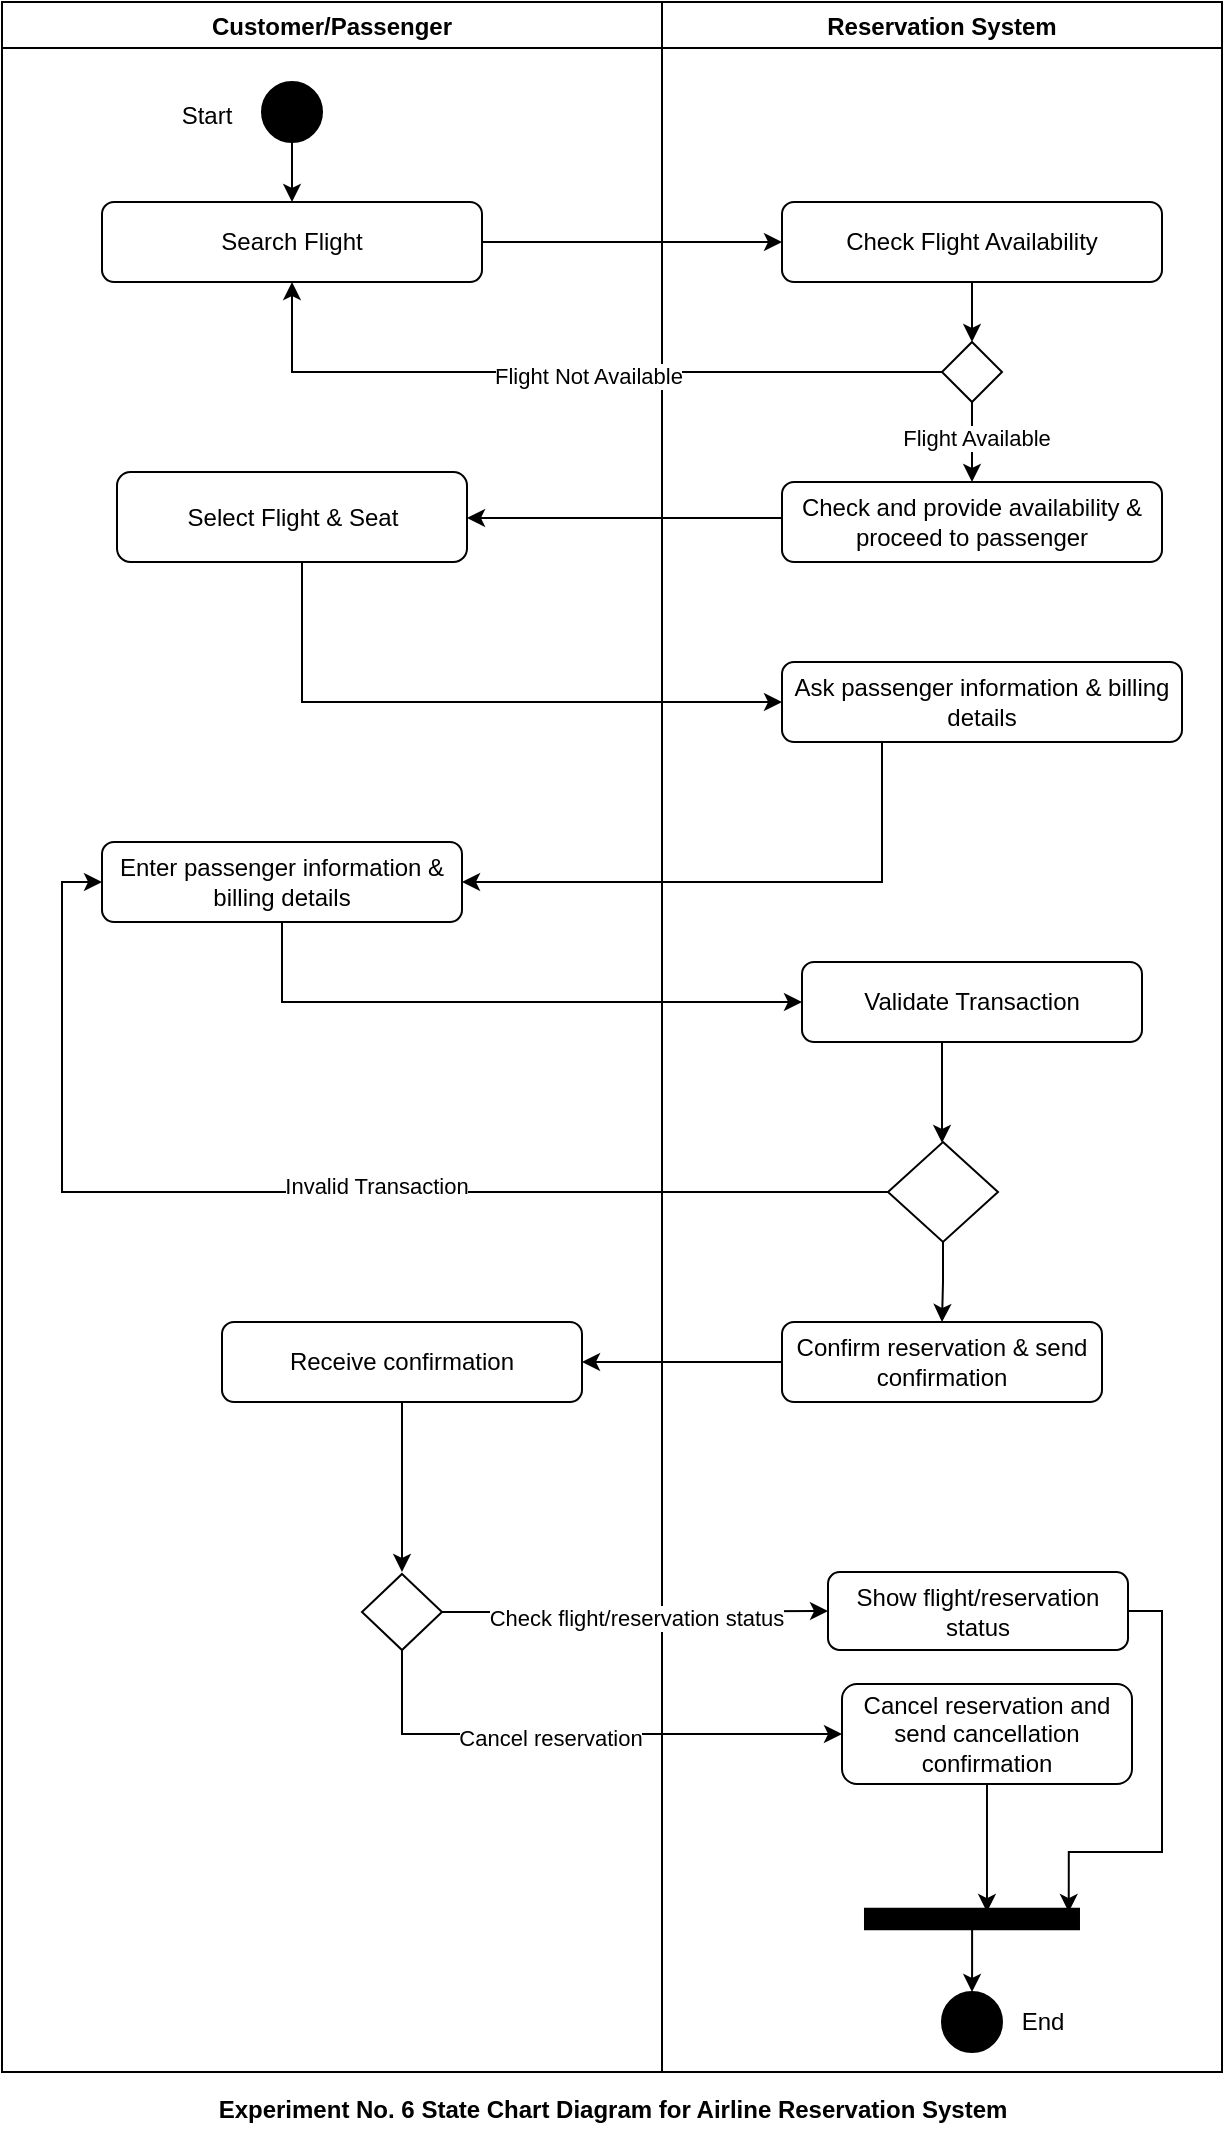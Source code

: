 <mxfile version="23.1.5" type="device">
  <diagram name="Page-1" id="3BQskDuWwQsD2KUbw-yu">
    <mxGraphModel dx="1034" dy="511" grid="1" gridSize="10" guides="1" tooltips="1" connect="1" arrows="1" fold="1" page="1" pageScale="1" pageWidth="850" pageHeight="1100" math="0" shadow="0">
      <root>
        <mxCell id="0" />
        <mxCell id="1" parent="0" />
        <mxCell id="dBVq02E3W2V9HeDWZuXg-1" value="Customer/Passenger" style="swimlane;" parent="1" vertex="1">
          <mxGeometry x="120" y="25" width="330" height="1035" as="geometry" />
        </mxCell>
        <mxCell id="dBVq02E3W2V9HeDWZuXg-4" value="Search Flight" style="rounded=1;whiteSpace=wrap;html=1;" parent="dBVq02E3W2V9HeDWZuXg-1" vertex="1">
          <mxGeometry x="50" y="100" width="190" height="40" as="geometry" />
        </mxCell>
        <mxCell id="UDyY4uNyerWd_2Da2gZf-1" style="edgeStyle=orthogonalEdgeStyle;rounded=0;orthogonalLoop=1;jettySize=auto;html=1;" parent="dBVq02E3W2V9HeDWZuXg-1" source="dBVq02E3W2V9HeDWZuXg-5" target="dBVq02E3W2V9HeDWZuXg-4" edge="1">
          <mxGeometry relative="1" as="geometry" />
        </mxCell>
        <mxCell id="dBVq02E3W2V9HeDWZuXg-5" value="" style="ellipse;fillColor=strokeColor;html=1;" parent="dBVq02E3W2V9HeDWZuXg-1" vertex="1">
          <mxGeometry x="130" y="40" width="30" height="30" as="geometry" />
        </mxCell>
        <mxCell id="dBVq02E3W2V9HeDWZuXg-18" value="Select Flight &amp;amp; Seat" style="whiteSpace=wrap;html=1;rounded=1;shadow=0;glass=0;" parent="dBVq02E3W2V9HeDWZuXg-1" vertex="1">
          <mxGeometry x="57.5" y="235" width="175" height="45" as="geometry" />
        </mxCell>
        <mxCell id="dBVq02E3W2V9HeDWZuXg-22" value="Enter passenger information &amp;amp; billing details" style="whiteSpace=wrap;html=1;rounded=1;shadow=0;glass=0;" parent="dBVq02E3W2V9HeDWZuXg-1" vertex="1">
          <mxGeometry x="50" y="420" width="180" height="40" as="geometry" />
        </mxCell>
        <mxCell id="dBVq02E3W2V9HeDWZuXg-42" value="" style="rhombus;whiteSpace=wrap;html=1;" parent="dBVq02E3W2V9HeDWZuXg-1" vertex="1">
          <mxGeometry x="180" y="786" width="40" height="38" as="geometry" />
        </mxCell>
        <mxCell id="dBVq02E3W2V9HeDWZuXg-62" value="Start" style="text;html=1;align=center;verticalAlign=middle;resizable=0;points=[];autosize=1;strokeColor=none;fillColor=none;" parent="dBVq02E3W2V9HeDWZuXg-1" vertex="1">
          <mxGeometry x="77" y="42" width="50" height="30" as="geometry" />
        </mxCell>
        <mxCell id="dBVq02E3W2V9HeDWZuXg-2" value="Reservation System" style="swimlane;" parent="1" vertex="1">
          <mxGeometry x="450" y="25" width="280" height="1035" as="geometry" />
        </mxCell>
        <mxCell id="dBVq02E3W2V9HeDWZuXg-10" style="edgeStyle=orthogonalEdgeStyle;rounded=0;orthogonalLoop=1;jettySize=auto;html=1;entryX=0.5;entryY=0;entryDx=0;entryDy=0;" parent="dBVq02E3W2V9HeDWZuXg-2" source="dBVq02E3W2V9HeDWZuXg-7" target="dBVq02E3W2V9HeDWZuXg-9" edge="1">
          <mxGeometry relative="1" as="geometry" />
        </mxCell>
        <mxCell id="dBVq02E3W2V9HeDWZuXg-7" value="Check Flight Availability" style="rounded=1;whiteSpace=wrap;html=1;shadow=0;glass=0;" parent="dBVq02E3W2V9HeDWZuXg-2" vertex="1">
          <mxGeometry x="60" y="100" width="190" height="40" as="geometry" />
        </mxCell>
        <mxCell id="dBVq02E3W2V9HeDWZuXg-14" style="edgeStyle=orthogonalEdgeStyle;rounded=0;orthogonalLoop=1;jettySize=auto;html=1;" parent="dBVq02E3W2V9HeDWZuXg-2" source="dBVq02E3W2V9HeDWZuXg-9" edge="1">
          <mxGeometry relative="1" as="geometry">
            <mxPoint x="155" y="240" as="targetPoint" />
          </mxGeometry>
        </mxCell>
        <mxCell id="dBVq02E3W2V9HeDWZuXg-16" value="Flight Available" style="edgeLabel;html=1;align=center;verticalAlign=middle;resizable=0;points=[];" parent="dBVq02E3W2V9HeDWZuXg-14" vertex="1" connectable="0">
          <mxGeometry x="-0.111" y="2" relative="1" as="geometry">
            <mxPoint as="offset" />
          </mxGeometry>
        </mxCell>
        <mxCell id="dBVq02E3W2V9HeDWZuXg-9" value="" style="rhombus;" parent="dBVq02E3W2V9HeDWZuXg-2" vertex="1">
          <mxGeometry x="140" y="170" width="30" height="30" as="geometry" />
        </mxCell>
        <mxCell id="dBVq02E3W2V9HeDWZuXg-15" value="Check and provide availability &amp;amp; proceed to passenger" style="rounded=1;whiteSpace=wrap;html=1;shadow=0;glass=0;" parent="dBVq02E3W2V9HeDWZuXg-2" vertex="1">
          <mxGeometry x="60" y="240" width="190" height="40" as="geometry" />
        </mxCell>
        <mxCell id="dBVq02E3W2V9HeDWZuXg-20" value="Ask passenger information &amp;amp; billing details" style="whiteSpace=wrap;html=1;rounded=1;shadow=0;glass=0;" parent="dBVq02E3W2V9HeDWZuXg-2" vertex="1">
          <mxGeometry x="60" y="330" width="200" height="40" as="geometry" />
        </mxCell>
        <mxCell id="dBVq02E3W2V9HeDWZuXg-28" value="" style="edgeStyle=orthogonalEdgeStyle;rounded=0;orthogonalLoop=1;jettySize=auto;html=1;" parent="dBVq02E3W2V9HeDWZuXg-2" source="dBVq02E3W2V9HeDWZuXg-24" target="dBVq02E3W2V9HeDWZuXg-27" edge="1">
          <mxGeometry relative="1" as="geometry">
            <Array as="points">
              <mxPoint x="140" y="560" />
              <mxPoint x="140" y="560" />
            </Array>
          </mxGeometry>
        </mxCell>
        <mxCell id="dBVq02E3W2V9HeDWZuXg-24" value="Validate Transaction" style="whiteSpace=wrap;html=1;rounded=1;shadow=0;glass=0;" parent="dBVq02E3W2V9HeDWZuXg-2" vertex="1">
          <mxGeometry x="70" y="480" width="170" height="40" as="geometry" />
        </mxCell>
        <mxCell id="dBVq02E3W2V9HeDWZuXg-32" value="" style="edgeStyle=orthogonalEdgeStyle;rounded=0;orthogonalLoop=1;jettySize=auto;html=1;" parent="dBVq02E3W2V9HeDWZuXg-2" source="dBVq02E3W2V9HeDWZuXg-27" target="dBVq02E3W2V9HeDWZuXg-31" edge="1">
          <mxGeometry relative="1" as="geometry" />
        </mxCell>
        <mxCell id="dBVq02E3W2V9HeDWZuXg-27" value="" style="rhombus;whiteSpace=wrap;html=1;rounded=0;shadow=0;glass=0;" parent="dBVq02E3W2V9HeDWZuXg-2" vertex="1">
          <mxGeometry x="113" y="570" width="55" height="50" as="geometry" />
        </mxCell>
        <mxCell id="dBVq02E3W2V9HeDWZuXg-35" value="" style="edgeStyle=orthogonalEdgeStyle;rounded=0;orthogonalLoop=1;jettySize=auto;html=1;" parent="dBVq02E3W2V9HeDWZuXg-2" source="dBVq02E3W2V9HeDWZuXg-31" target="dBVq02E3W2V9HeDWZuXg-34" edge="1">
          <mxGeometry relative="1" as="geometry" />
        </mxCell>
        <mxCell id="dBVq02E3W2V9HeDWZuXg-31" value="Confirm reservation &amp;amp; send confirmation" style="whiteSpace=wrap;html=1;rounded=1;shadow=0;glass=0;" parent="dBVq02E3W2V9HeDWZuXg-2" vertex="1">
          <mxGeometry x="60" y="660" width="160" height="40" as="geometry" />
        </mxCell>
        <mxCell id="dBVq02E3W2V9HeDWZuXg-34" value="Receive confirmation" style="whiteSpace=wrap;html=1;rounded=1;shadow=0;glass=0;" parent="dBVq02E3W2V9HeDWZuXg-2" vertex="1">
          <mxGeometry x="-220" y="660" width="180" height="40" as="geometry" />
        </mxCell>
        <mxCell id="dBVq02E3W2V9HeDWZuXg-44" value="Show flight/reservation status" style="whiteSpace=wrap;html=1;rounded=1;" parent="dBVq02E3W2V9HeDWZuXg-2" vertex="1">
          <mxGeometry x="83" y="785" width="150" height="39" as="geometry" />
        </mxCell>
        <mxCell id="dBVq02E3W2V9HeDWZuXg-46" value="Cancel reservation and send cancellation confirmation" style="whiteSpace=wrap;html=1;rounded=1;" parent="dBVq02E3W2V9HeDWZuXg-2" vertex="1">
          <mxGeometry x="90" y="841" width="145" height="50" as="geometry" />
        </mxCell>
        <mxCell id="dBVq02E3W2V9HeDWZuXg-57" value="" style="html=1;points=[];perimeter=orthogonalPerimeter;fillColor=strokeColor;rotation=-90;" parent="dBVq02E3W2V9HeDWZuXg-2" vertex="1">
          <mxGeometry x="149.87" y="905" width="10.25" height="107" as="geometry" />
        </mxCell>
        <mxCell id="dBVq02E3W2V9HeDWZuXg-58" style="edgeStyle=orthogonalEdgeStyle;rounded=0;orthogonalLoop=1;jettySize=auto;html=1;entryX=0.841;entryY=0.57;entryDx=0;entryDy=0;entryPerimeter=0;" parent="dBVq02E3W2V9HeDWZuXg-2" source="dBVq02E3W2V9HeDWZuXg-46" target="dBVq02E3W2V9HeDWZuXg-57" edge="1">
          <mxGeometry relative="1" as="geometry" />
        </mxCell>
        <mxCell id="dBVq02E3W2V9HeDWZuXg-59" style="edgeStyle=orthogonalEdgeStyle;rounded=0;orthogonalLoop=1;jettySize=auto;html=1;entryX=0.841;entryY=0.952;entryDx=0;entryDy=0;entryPerimeter=0;" parent="dBVq02E3W2V9HeDWZuXg-2" source="dBVq02E3W2V9HeDWZuXg-44" target="dBVq02E3W2V9HeDWZuXg-57" edge="1">
          <mxGeometry relative="1" as="geometry">
            <Array as="points">
              <mxPoint x="250" y="805" />
              <mxPoint x="250" y="925" />
              <mxPoint x="203" y="925" />
            </Array>
          </mxGeometry>
        </mxCell>
        <mxCell id="dBVq02E3W2V9HeDWZuXg-60" value="" style="ellipse;whiteSpace=wrap;html=1;fillColor=strokeColor;" parent="dBVq02E3W2V9HeDWZuXg-2" vertex="1">
          <mxGeometry x="140" y="995" width="30" height="30" as="geometry" />
        </mxCell>
        <mxCell id="dBVq02E3W2V9HeDWZuXg-61" value="" style="edgeStyle=orthogonalEdgeStyle;rounded=0;orthogonalLoop=1;jettySize=auto;html=1;" parent="dBVq02E3W2V9HeDWZuXg-2" source="dBVq02E3W2V9HeDWZuXg-57" target="dBVq02E3W2V9HeDWZuXg-60" edge="1">
          <mxGeometry relative="1" as="geometry" />
        </mxCell>
        <mxCell id="dBVq02E3W2V9HeDWZuXg-64" value="End" style="text;html=1;align=center;verticalAlign=middle;resizable=0;points=[];autosize=1;strokeColor=none;fillColor=none;" parent="dBVq02E3W2V9HeDWZuXg-2" vertex="1">
          <mxGeometry x="170" y="995" width="40" height="30" as="geometry" />
        </mxCell>
        <mxCell id="dBVq02E3W2V9HeDWZuXg-12" style="edgeStyle=orthogonalEdgeStyle;rounded=0;orthogonalLoop=1;jettySize=auto;html=1;entryX=0.5;entryY=1;entryDx=0;entryDy=0;" parent="1" source="dBVq02E3W2V9HeDWZuXg-9" target="dBVq02E3W2V9HeDWZuXg-4" edge="1">
          <mxGeometry relative="1" as="geometry" />
        </mxCell>
        <mxCell id="dBVq02E3W2V9HeDWZuXg-13" value="Flight Not Available" style="edgeLabel;html=1;align=center;verticalAlign=middle;resizable=0;points=[];" parent="dBVq02E3W2V9HeDWZuXg-12" vertex="1" connectable="0">
          <mxGeometry x="-0.042" y="2" relative="1" as="geometry">
            <mxPoint as="offset" />
          </mxGeometry>
        </mxCell>
        <mxCell id="dBVq02E3W2V9HeDWZuXg-19" value="" style="edgeStyle=orthogonalEdgeStyle;rounded=0;orthogonalLoop=1;jettySize=auto;html=1;" parent="1" source="dBVq02E3W2V9HeDWZuXg-15" target="dBVq02E3W2V9HeDWZuXg-18" edge="1">
          <mxGeometry relative="1" as="geometry">
            <Array as="points">
              <mxPoint x="410" y="283" />
              <mxPoint x="410" y="283" />
            </Array>
          </mxGeometry>
        </mxCell>
        <mxCell id="dBVq02E3W2V9HeDWZuXg-21" value="" style="edgeStyle=orthogonalEdgeStyle;rounded=0;orthogonalLoop=1;jettySize=auto;html=1;" parent="1" source="dBVq02E3W2V9HeDWZuXg-18" target="dBVq02E3W2V9HeDWZuXg-20" edge="1">
          <mxGeometry relative="1" as="geometry">
            <Array as="points">
              <mxPoint x="270" y="375" />
            </Array>
          </mxGeometry>
        </mxCell>
        <mxCell id="dBVq02E3W2V9HeDWZuXg-23" value="" style="edgeStyle=orthogonalEdgeStyle;rounded=0;orthogonalLoop=1;jettySize=auto;html=1;" parent="1" source="dBVq02E3W2V9HeDWZuXg-20" target="dBVq02E3W2V9HeDWZuXg-22" edge="1">
          <mxGeometry relative="1" as="geometry">
            <Array as="points">
              <mxPoint x="560" y="465" />
            </Array>
          </mxGeometry>
        </mxCell>
        <mxCell id="dBVq02E3W2V9HeDWZuXg-25" value="" style="edgeStyle=orthogonalEdgeStyle;rounded=0;orthogonalLoop=1;jettySize=auto;html=1;" parent="1" source="dBVq02E3W2V9HeDWZuXg-22" target="dBVq02E3W2V9HeDWZuXg-24" edge="1">
          <mxGeometry relative="1" as="geometry">
            <Array as="points">
              <mxPoint x="260" y="525" />
            </Array>
          </mxGeometry>
        </mxCell>
        <mxCell id="dBVq02E3W2V9HeDWZuXg-29" style="edgeStyle=orthogonalEdgeStyle;rounded=0;orthogonalLoop=1;jettySize=auto;html=1;entryX=0;entryY=0.5;entryDx=0;entryDy=0;" parent="1" source="dBVq02E3W2V9HeDWZuXg-27" target="dBVq02E3W2V9HeDWZuXg-22" edge="1">
          <mxGeometry relative="1" as="geometry" />
        </mxCell>
        <mxCell id="dBVq02E3W2V9HeDWZuXg-30" value="Invalid Transaction" style="edgeLabel;html=1;align=center;verticalAlign=middle;resizable=0;points=[];" parent="dBVq02E3W2V9HeDWZuXg-29" vertex="1" connectable="0">
          <mxGeometry x="-0.13" y="-3" relative="1" as="geometry">
            <mxPoint as="offset" />
          </mxGeometry>
        </mxCell>
        <mxCell id="dBVq02E3W2V9HeDWZuXg-37" value="" style="edgeStyle=orthogonalEdgeStyle;rounded=0;orthogonalLoop=1;jettySize=auto;html=1;" parent="1" source="dBVq02E3W2V9HeDWZuXg-34" edge="1">
          <mxGeometry relative="1" as="geometry">
            <mxPoint x="320" y="810" as="targetPoint" />
          </mxGeometry>
        </mxCell>
        <mxCell id="dBVq02E3W2V9HeDWZuXg-47" value="" style="edgeStyle=orthogonalEdgeStyle;rounded=0;orthogonalLoop=1;jettySize=auto;html=1;" parent="1" source="dBVq02E3W2V9HeDWZuXg-42" target="dBVq02E3W2V9HeDWZuXg-46" edge="1">
          <mxGeometry relative="1" as="geometry">
            <Array as="points">
              <mxPoint x="320" y="891" />
            </Array>
          </mxGeometry>
        </mxCell>
        <mxCell id="dBVq02E3W2V9HeDWZuXg-49" value="Cancel reservation" style="edgeLabel;html=1;align=center;verticalAlign=middle;resizable=0;points=[];" parent="dBVq02E3W2V9HeDWZuXg-47" vertex="1" connectable="0">
          <mxGeometry x="-0.119" y="-2" relative="1" as="geometry">
            <mxPoint as="offset" />
          </mxGeometry>
        </mxCell>
        <mxCell id="dBVq02E3W2V9HeDWZuXg-53" style="edgeStyle=orthogonalEdgeStyle;rounded=0;orthogonalLoop=1;jettySize=auto;html=1;entryX=0;entryY=0.5;entryDx=0;entryDy=0;" parent="1" source="dBVq02E3W2V9HeDWZuXg-42" target="dBVq02E3W2V9HeDWZuXg-44" edge="1">
          <mxGeometry relative="1" as="geometry" />
        </mxCell>
        <mxCell id="dBVq02E3W2V9HeDWZuXg-54" value="Check flight/reservation status" style="edgeLabel;html=1;align=center;verticalAlign=middle;resizable=0;points=[];" parent="dBVq02E3W2V9HeDWZuXg-53" vertex="1" connectable="0">
          <mxGeometry x="0.18" y="-2" relative="1" as="geometry">
            <mxPoint x="-17" y="1" as="offset" />
          </mxGeometry>
        </mxCell>
        <mxCell id="dBVq02E3W2V9HeDWZuXg-68" value="&lt;b&gt;Experiment No. 6 State Chart Diagram for Airline Reservation System&lt;/b&gt;" style="text;html=1;align=center;verticalAlign=middle;resizable=0;points=[];autosize=1;strokeColor=none;fillColor=none;" parent="1" vertex="1">
          <mxGeometry x="215" y="1064" width="420" height="30" as="geometry" />
        </mxCell>
        <mxCell id="UDyY4uNyerWd_2Da2gZf-2" style="edgeStyle=orthogonalEdgeStyle;rounded=0;orthogonalLoop=1;jettySize=auto;html=1;entryX=0;entryY=0.5;entryDx=0;entryDy=0;" parent="1" source="dBVq02E3W2V9HeDWZuXg-4" target="dBVq02E3W2V9HeDWZuXg-7" edge="1">
          <mxGeometry relative="1" as="geometry" />
        </mxCell>
      </root>
    </mxGraphModel>
  </diagram>
</mxfile>
